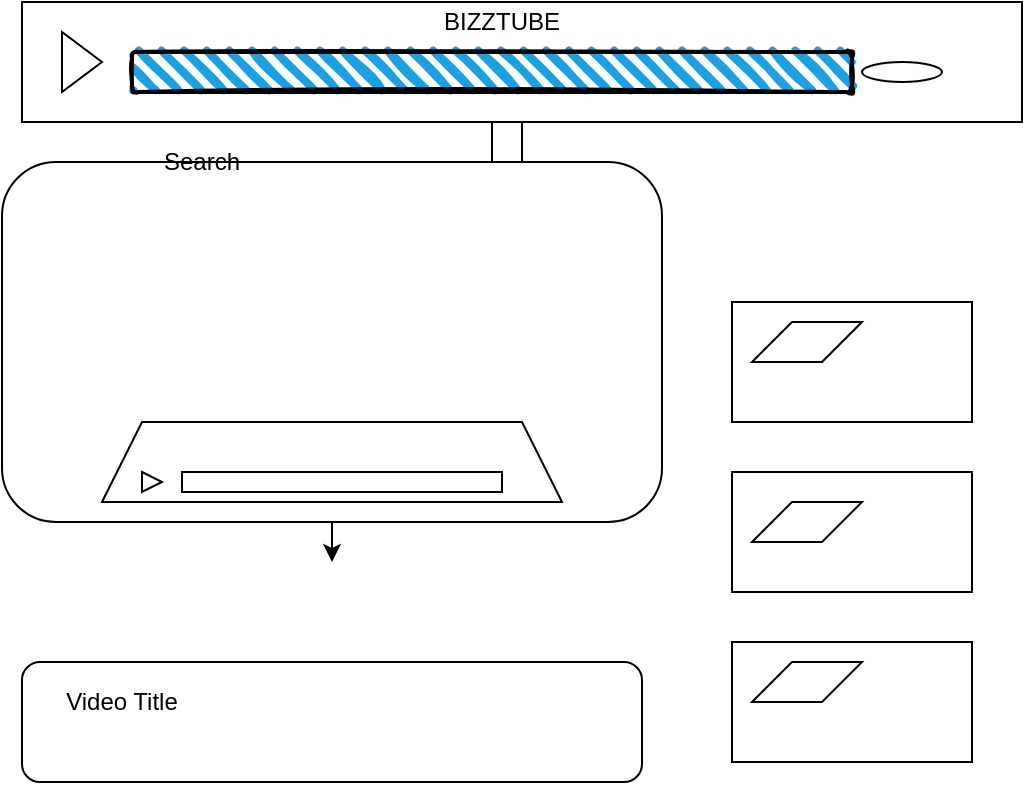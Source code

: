 <mxfile>
    <diagram id="r80GoQJWaDDApMkiY2K8" name="Page-1">
        <mxGraphModel dx="512" dy="394" grid="1" gridSize="10" guides="1" tooltips="1" connect="1" arrows="1" fold="1" page="1" pageScale="1" pageWidth="850" pageHeight="1100" math="0" shadow="0">
            <root>
                <mxCell id="0"/>
                <mxCell id="1" parent="0"/>
                <mxCell id="41" value="" style="edgeStyle=orthogonalEdgeStyle;rounded=0;orthogonalLoop=1;jettySize=auto;html=1;" edge="1" parent="1" source="2" target="37">
                    <mxGeometry relative="1" as="geometry"/>
                </mxCell>
                <mxCell id="2" value="" style="rounded=0;whiteSpace=wrap;html=1;" vertex="1" parent="1">
                    <mxGeometry x="10" y="10" width="500" height="60" as="geometry"/>
                </mxCell>
                <mxCell id="5" value="" style="ellipse;whiteSpace=wrap;html=1;" vertex="1" parent="1">
                    <mxGeometry x="430" y="40" width="40" height="10" as="geometry"/>
                </mxCell>
                <mxCell id="13" value="" style="triangle;html=1;whiteSpace=wrap;" vertex="1" parent="1">
                    <mxGeometry x="30" y="25" width="20" height="30" as="geometry"/>
                </mxCell>
                <mxCell id="14" value="Text" style="text;html=1;strokeColor=none;fillColor=none;align=center;verticalAlign=middle;whiteSpace=wrap;rounded=0;" vertex="1" parent="1">
                    <mxGeometry x="250" y="200" width="40" height="20" as="geometry"/>
                </mxCell>
                <mxCell id="15" value="BIZZTUBE" style="text;html=1;strokeColor=none;fillColor=none;align=center;verticalAlign=middle;whiteSpace=wrap;rounded=0;" vertex="1" parent="1">
                    <mxGeometry x="220" y="10" width="60" height="20" as="geometry"/>
                </mxCell>
                <mxCell id="16" value="" style="rounded=0;whiteSpace=wrap;html=1;" vertex="1" parent="1">
                    <mxGeometry x="365" y="160" width="120" height="60" as="geometry"/>
                </mxCell>
                <mxCell id="17" value="" style="rounded=0;whiteSpace=wrap;html=1;" vertex="1" parent="1">
                    <mxGeometry x="365" y="245" width="120" height="60" as="geometry"/>
                </mxCell>
                <mxCell id="18" value="" style="rounded=0;whiteSpace=wrap;html=1;" vertex="1" parent="1">
                    <mxGeometry x="365" y="330" width="120" height="60" as="geometry"/>
                </mxCell>
                <mxCell id="21" style="edgeStyle=orthogonalEdgeStyle;rounded=0;orthogonalLoop=1;jettySize=auto;html=1;exitX=0.5;exitY=1;exitDx=0;exitDy=0;" edge="1" parent="1" source="20">
                    <mxGeometry relative="1" as="geometry">
                        <mxPoint x="165" y="290" as="targetPoint"/>
                    </mxGeometry>
                </mxCell>
                <mxCell id="20" value="" style="rounded=1;whiteSpace=wrap;html=1;" vertex="1" parent="1">
                    <mxGeometry y="90" width="330" height="180" as="geometry"/>
                </mxCell>
                <mxCell id="22" value="" style="rounded=1;whiteSpace=wrap;html=1;" vertex="1" parent="1">
                    <mxGeometry x="10" y="340" width="310" height="60" as="geometry"/>
                </mxCell>
                <mxCell id="25" value="" style="shape=trapezoid;perimeter=trapezoidPerimeter;whiteSpace=wrap;html=1;fixedSize=1;" vertex="1" parent="1">
                    <mxGeometry x="50" y="220" width="230" height="40" as="geometry"/>
                </mxCell>
                <mxCell id="26" value="" style="triangle;html=1;whiteSpace=wrap;" vertex="1" parent="1">
                    <mxGeometry x="70" y="245" width="10" height="10" as="geometry"/>
                </mxCell>
                <mxCell id="28" value="" style="html=1;whiteSpace=wrap;container=1;recursiveResize=0;collapsible=0;" vertex="1" parent="1">
                    <mxGeometry x="90" y="245" width="160" height="10" as="geometry"/>
                </mxCell>
                <mxCell id="31" value="Video Title" style="text;html=1;strokeColor=none;fillColor=none;align=center;verticalAlign=middle;whiteSpace=wrap;rounded=0;" vertex="1" parent="1">
                    <mxGeometry x="20" y="350" width="80" height="20" as="geometry"/>
                </mxCell>
                <mxCell id="33" value="" style="shape=parallelogram;perimeter=parallelogramPerimeter;whiteSpace=wrap;html=1;fixedSize=1;" vertex="1" parent="1">
                    <mxGeometry x="375" y="170" width="55" height="20" as="geometry"/>
                </mxCell>
                <mxCell id="35" value="" style="shape=parallelogram;perimeter=parallelogramPerimeter;whiteSpace=wrap;html=1;fixedSize=1;" vertex="1" parent="1">
                    <mxGeometry x="375" y="260" width="55" height="20" as="geometry"/>
                </mxCell>
                <mxCell id="36" value="" style="shape=parallelogram;perimeter=parallelogramPerimeter;whiteSpace=wrap;html=1;fixedSize=1;" vertex="1" parent="1">
                    <mxGeometry x="375" y="340" width="55" height="20" as="geometry"/>
                </mxCell>
                <mxCell id="37" value="" style="rounded=1;whiteSpace=wrap;html=1;strokeWidth=2;fillWeight=4;hachureGap=8;hachureAngle=45;fillColor=#1ba1e2;sketch=1;" vertex="1" parent="1">
                    <mxGeometry x="65" y="35" width="360" height="20" as="geometry"/>
                </mxCell>
                <mxCell id="38" value="Search" style="text;html=1;strokeColor=none;fillColor=none;align=center;verticalAlign=middle;whiteSpace=wrap;rounded=0;" vertex="1" parent="1">
                    <mxGeometry x="80" y="80" width="40" height="20" as="geometry"/>
                </mxCell>
            </root>
        </mxGraphModel>
    </diagram>
</mxfile>